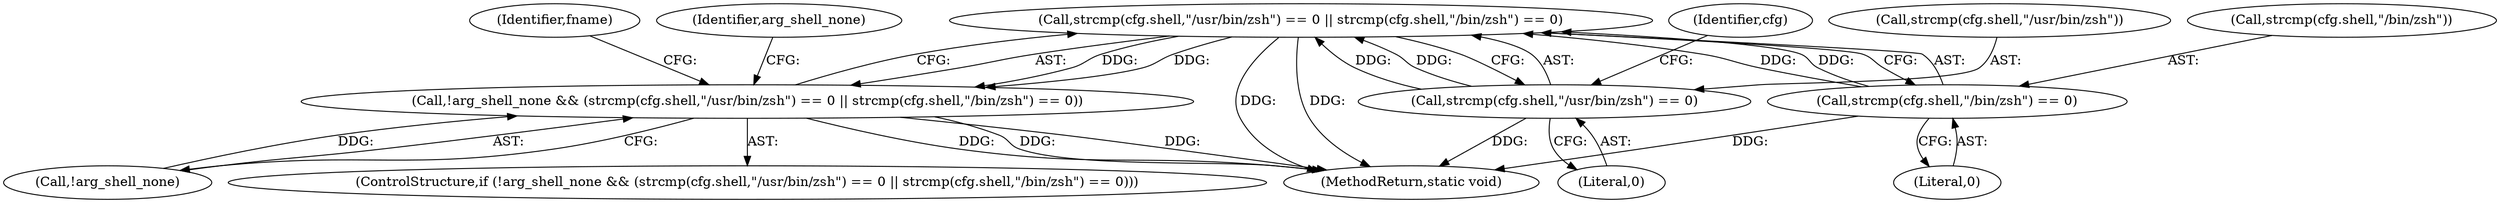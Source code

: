 digraph "0_firejail_38d418505e9ee2d326557e5639e8da49c298858f@API" {
"1000113" [label="(Call,strcmp(cfg.shell,\"/usr/bin/zsh\") == 0 || strcmp(cfg.shell,\"/bin/zsh\") == 0)"];
"1000114" [label="(Call,strcmp(cfg.shell,\"/usr/bin/zsh\") == 0)"];
"1000121" [label="(Call,strcmp(cfg.shell,\"/bin/zsh\") == 0)"];
"1000110" [label="(Call,!arg_shell_none && (strcmp(cfg.shell,\"/usr/bin/zsh\") == 0 || strcmp(cfg.shell,\"/bin/zsh\") == 0))"];
"1000115" [label="(Call,strcmp(cfg.shell,\"/usr/bin/zsh\"))"];
"1000124" [label="(Identifier,cfg)"];
"1000133" [label="(Identifier,fname)"];
"1000114" [label="(Call,strcmp(cfg.shell,\"/usr/bin/zsh\") == 0)"];
"1000109" [label="(ControlStructure,if (!arg_shell_none && (strcmp(cfg.shell,\"/usr/bin/zsh\") == 0 || strcmp(cfg.shell,\"/bin/zsh\") == 0)))"];
"1000111" [label="(Call,!arg_shell_none)"];
"1000127" [label="(Literal,0)"];
"1000110" [label="(Call,!arg_shell_none && (strcmp(cfg.shell,\"/usr/bin/zsh\") == 0 || strcmp(cfg.shell,\"/bin/zsh\") == 0))"];
"1000113" [label="(Call,strcmp(cfg.shell,\"/usr/bin/zsh\") == 0 || strcmp(cfg.shell,\"/bin/zsh\") == 0)"];
"1000120" [label="(Literal,0)"];
"1000122" [label="(Call,strcmp(cfg.shell,\"/bin/zsh\"))"];
"1000191" [label="(Identifier,arg_shell_none)"];
"1000121" [label="(Call,strcmp(cfg.shell,\"/bin/zsh\") == 0)"];
"1000308" [label="(MethodReturn,static void)"];
"1000113" -> "1000110"  [label="AST: "];
"1000113" -> "1000114"  [label="CFG: "];
"1000113" -> "1000121"  [label="CFG: "];
"1000114" -> "1000113"  [label="AST: "];
"1000121" -> "1000113"  [label="AST: "];
"1000110" -> "1000113"  [label="CFG: "];
"1000113" -> "1000308"  [label="DDG: "];
"1000113" -> "1000308"  [label="DDG: "];
"1000113" -> "1000110"  [label="DDG: "];
"1000113" -> "1000110"  [label="DDG: "];
"1000114" -> "1000113"  [label="DDG: "];
"1000114" -> "1000113"  [label="DDG: "];
"1000121" -> "1000113"  [label="DDG: "];
"1000121" -> "1000113"  [label="DDG: "];
"1000114" -> "1000120"  [label="CFG: "];
"1000115" -> "1000114"  [label="AST: "];
"1000120" -> "1000114"  [label="AST: "];
"1000124" -> "1000114"  [label="CFG: "];
"1000114" -> "1000308"  [label="DDG: "];
"1000121" -> "1000127"  [label="CFG: "];
"1000122" -> "1000121"  [label="AST: "];
"1000127" -> "1000121"  [label="AST: "];
"1000121" -> "1000308"  [label="DDG: "];
"1000110" -> "1000109"  [label="AST: "];
"1000110" -> "1000111"  [label="CFG: "];
"1000111" -> "1000110"  [label="AST: "];
"1000133" -> "1000110"  [label="CFG: "];
"1000191" -> "1000110"  [label="CFG: "];
"1000110" -> "1000308"  [label="DDG: "];
"1000110" -> "1000308"  [label="DDG: "];
"1000110" -> "1000308"  [label="DDG: "];
"1000111" -> "1000110"  [label="DDG: "];
}
